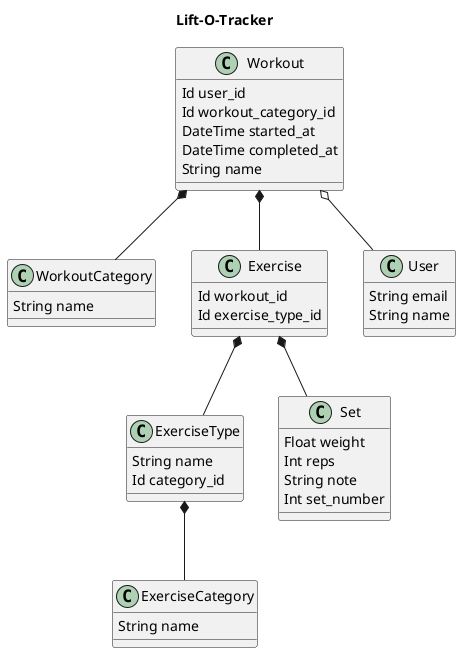 @startuml Lift-O-Tracker

title Lift-O-Tracker

class ExerciseType {
  String name
  Id category_id
}

class ExerciseCategory {
  String name
}

class WorkoutCategory {
  String name
}

class Workout {
  Id user_id
  Id workout_category_id
  DateTime started_at
  DateTime completed_at
  String name
}

class Exercise {
  Id workout_id
  Id exercise_type_id
}

class Set {
  Float weight
  Int reps
  String note
  Int set_number
}

class User {
  String email
  String name
}

Workout o-- User
Exercise *-- Set
Workout *-- Exercise
Exercise *-- ExerciseType
ExerciseType *-- ExerciseCategory
Workout *-- WorkoutCategory

@enduml
